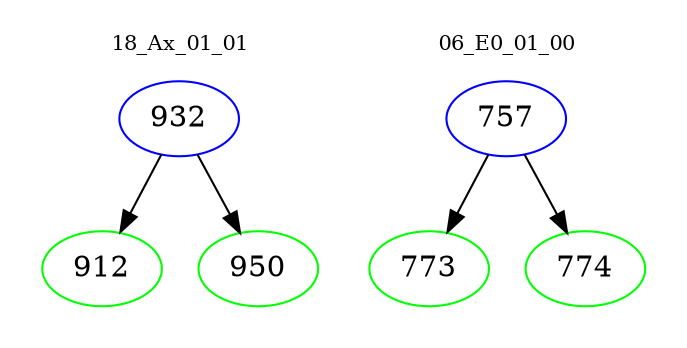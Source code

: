 digraph{
subgraph cluster_0 {
color = white
label = "18_Ax_01_01";
fontsize=10;
T0_932 [label="932", color="blue"]
T0_932 -> T0_912 [color="black"]
T0_912 [label="912", color="green"]
T0_932 -> T0_950 [color="black"]
T0_950 [label="950", color="green"]
}
subgraph cluster_1 {
color = white
label = "06_E0_01_00";
fontsize=10;
T1_757 [label="757", color="blue"]
T1_757 -> T1_773 [color="black"]
T1_773 [label="773", color="green"]
T1_757 -> T1_774 [color="black"]
T1_774 [label="774", color="green"]
}
}
